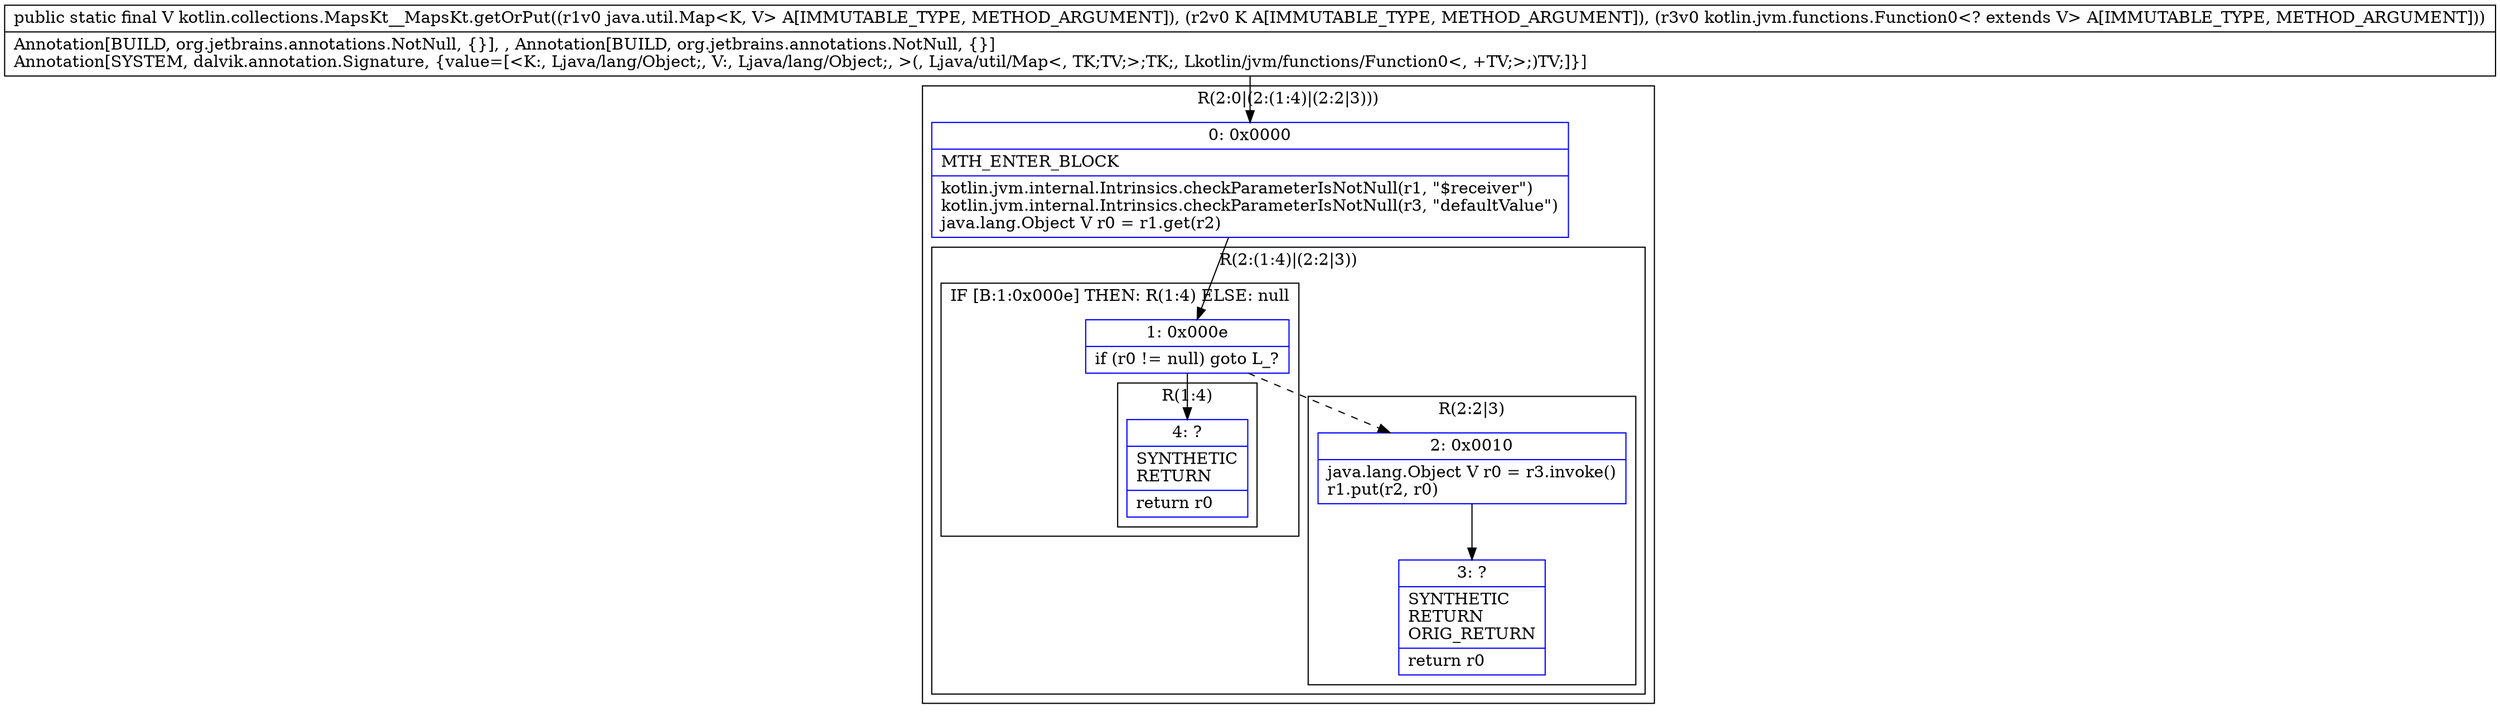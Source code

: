 digraph "CFG forkotlin.collections.MapsKt__MapsKt.getOrPut(Ljava\/util\/Map;Ljava\/lang\/Object;Lkotlin\/jvm\/functions\/Function0;)Ljava\/lang\/Object;" {
subgraph cluster_Region_1711776135 {
label = "R(2:0|(2:(1:4)|(2:2|3)))";
node [shape=record,color=blue];
Node_0 [shape=record,label="{0\:\ 0x0000|MTH_ENTER_BLOCK\l|kotlin.jvm.internal.Intrinsics.checkParameterIsNotNull(r1, \"$receiver\")\lkotlin.jvm.internal.Intrinsics.checkParameterIsNotNull(r3, \"defaultValue\")\ljava.lang.Object V r0 = r1.get(r2)\l}"];
subgraph cluster_Region_1380831090 {
label = "R(2:(1:4)|(2:2|3))";
node [shape=record,color=blue];
subgraph cluster_IfRegion_1328330694 {
label = "IF [B:1:0x000e] THEN: R(1:4) ELSE: null";
node [shape=record,color=blue];
Node_1 [shape=record,label="{1\:\ 0x000e|if (r0 != null) goto L_?\l}"];
subgraph cluster_Region_273305640 {
label = "R(1:4)";
node [shape=record,color=blue];
Node_4 [shape=record,label="{4\:\ ?|SYNTHETIC\lRETURN\l|return r0\l}"];
}
}
subgraph cluster_Region_1209709640 {
label = "R(2:2|3)";
node [shape=record,color=blue];
Node_2 [shape=record,label="{2\:\ 0x0010|java.lang.Object V r0 = r3.invoke()\lr1.put(r2, r0)\l}"];
Node_3 [shape=record,label="{3\:\ ?|SYNTHETIC\lRETURN\lORIG_RETURN\l|return r0\l}"];
}
}
}
MethodNode[shape=record,label="{public static final V kotlin.collections.MapsKt__MapsKt.getOrPut((r1v0 java.util.Map\<K, V\> A[IMMUTABLE_TYPE, METHOD_ARGUMENT]), (r2v0 K A[IMMUTABLE_TYPE, METHOD_ARGUMENT]), (r3v0 kotlin.jvm.functions.Function0\<? extends V\> A[IMMUTABLE_TYPE, METHOD_ARGUMENT]))  | Annotation[BUILD, org.jetbrains.annotations.NotNull, \{\}], , Annotation[BUILD, org.jetbrains.annotations.NotNull, \{\}]\lAnnotation[SYSTEM, dalvik.annotation.Signature, \{value=[\<K:, Ljava\/lang\/Object;, V:, Ljava\/lang\/Object;, \>(, Ljava\/util\/Map\<, TK;TV;\>;TK;, Lkotlin\/jvm\/functions\/Function0\<, +TV;\>;)TV;]\}]\l}"];
MethodNode -> Node_0;
Node_0 -> Node_1;
Node_1 -> Node_2[style=dashed];
Node_1 -> Node_4;
Node_2 -> Node_3;
}

